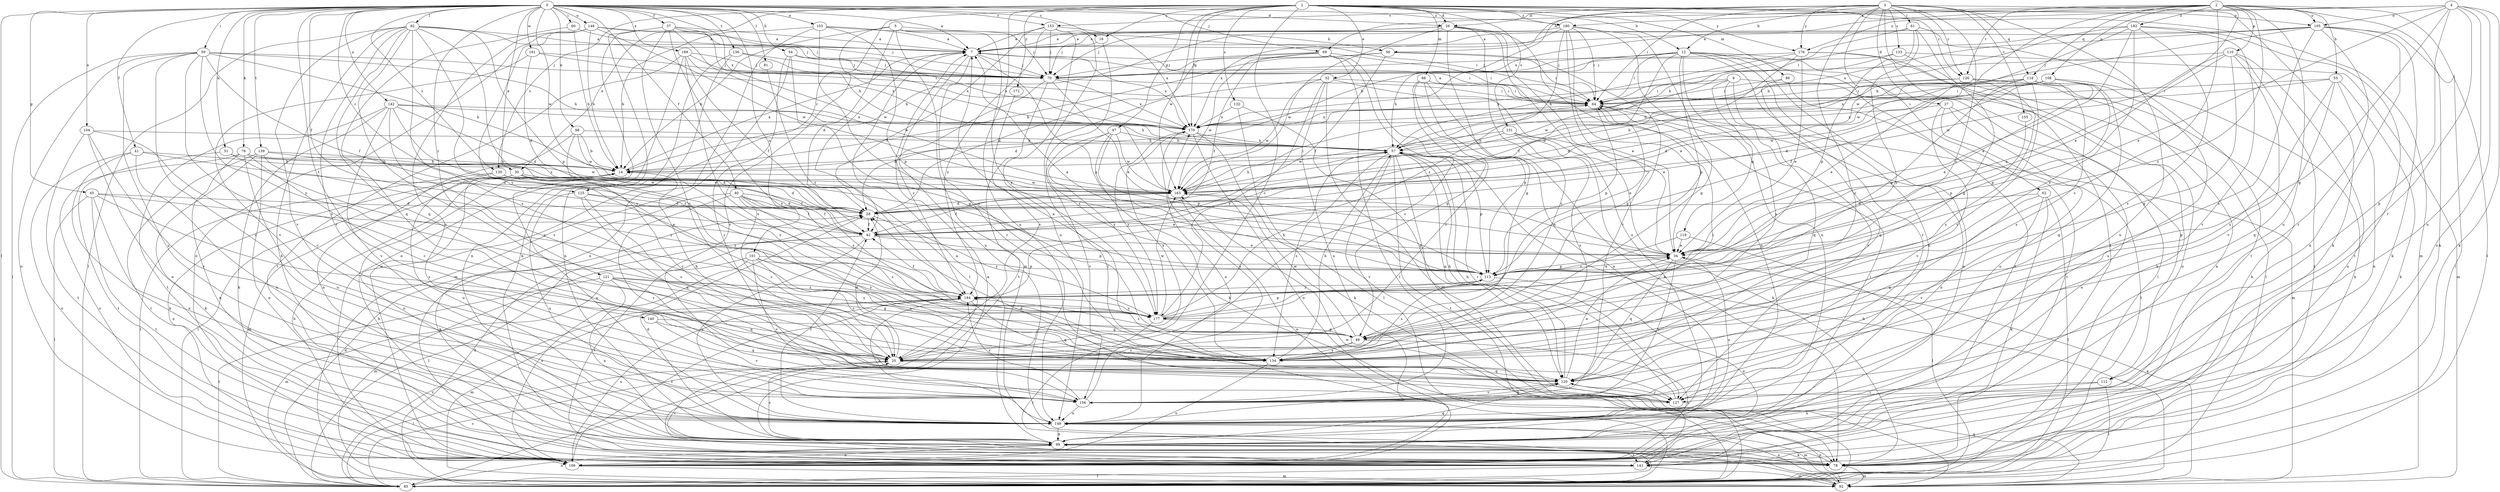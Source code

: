 strict digraph  {
0;
1;
2;
3;
4;
5;
6;
7;
12;
14;
16;
20;
26;
27;
28;
30;
32;
34;
37;
40;
41;
42;
45;
47;
49;
51;
54;
55;
56;
57;
59;
60;
61;
62;
64;
69;
70;
76;
78;
81;
82;
85;
86;
88;
92;
98;
99;
101;
103;
104;
105;
106;
108;
110;
112;
113;
118;
119;
120;
121;
125;
126;
127;
130;
131;
132;
133;
134;
136;
139;
140;
141;
142;
148;
149;
153;
155;
156;
161;
163;
169;
170;
172;
176;
177;
180;
182;
184;
0 -> 7  [label=a];
0 -> 16  [label=c];
0 -> 26  [label=d];
0 -> 30  [label=e];
0 -> 37  [label=f];
0 -> 40  [label=f];
0 -> 41  [label=f];
0 -> 42  [label=f];
0 -> 45  [label=g];
0 -> 51  [label=h];
0 -> 54  [label=h];
0 -> 59  [label=i];
0 -> 60  [label=i];
0 -> 69  [label=j];
0 -> 76  [label=k];
0 -> 81  [label=l];
0 -> 82  [label=l];
0 -> 85  [label=l];
0 -> 98  [label=n];
0 -> 101  [label=o];
0 -> 103  [label=o];
0 -> 104  [label=o];
0 -> 121  [label=r];
0 -> 125  [label=r];
0 -> 130  [label=s];
0 -> 136  [label=t];
0 -> 139  [label=t];
0 -> 140  [label=t];
0 -> 142  [label=u];
0 -> 148  [label=u];
0 -> 153  [label=v];
0 -> 161  [label=w];
0 -> 163  [label=w];
0 -> 169  [label=x];
0 -> 170  [label=x];
0 -> 180  [label=z];
1 -> 12  [label=b];
1 -> 16  [label=c];
1 -> 20  [label=c];
1 -> 26  [label=d];
1 -> 30  [label=e];
1 -> 32  [label=e];
1 -> 47  [label=g];
1 -> 86  [label=m];
1 -> 88  [label=m];
1 -> 92  [label=m];
1 -> 105  [label=o];
1 -> 125  [label=r];
1 -> 126  [label=r];
1 -> 130  [label=s];
1 -> 131  [label=s];
1 -> 132  [label=s];
1 -> 149  [label=u];
1 -> 163  [label=w];
1 -> 170  [label=x];
1 -> 172  [label=y];
1 -> 176  [label=y];
1 -> 180  [label=z];
2 -> 20  [label=c];
2 -> 34  [label=e];
2 -> 55  [label=h];
2 -> 56  [label=h];
2 -> 78  [label=k];
2 -> 85  [label=l];
2 -> 105  [label=o];
2 -> 108  [label=p];
2 -> 110  [label=p];
2 -> 118  [label=q];
2 -> 126  [label=r];
2 -> 149  [label=u];
2 -> 163  [label=w];
2 -> 170  [label=x];
2 -> 180  [label=z];
2 -> 182  [label=z];
2 -> 184  [label=z];
3 -> 12  [label=b];
3 -> 14  [label=b];
3 -> 20  [label=c];
3 -> 26  [label=d];
3 -> 27  [label=d];
3 -> 61  [label=i];
3 -> 62  [label=i];
3 -> 64  [label=i];
3 -> 78  [label=k];
3 -> 99  [label=n];
3 -> 118  [label=q];
3 -> 126  [label=r];
3 -> 133  [label=s];
3 -> 141  [label=t];
3 -> 153  [label=v];
3 -> 155  [label=v];
3 -> 176  [label=y];
3 -> 184  [label=z];
4 -> 34  [label=e];
4 -> 49  [label=g];
4 -> 69  [label=j];
4 -> 78  [label=k];
4 -> 105  [label=o];
4 -> 106  [label=o];
4 -> 112  [label=p];
4 -> 127  [label=r];
4 -> 149  [label=u];
4 -> 176  [label=y];
5 -> 14  [label=b];
5 -> 28  [label=d];
5 -> 56  [label=h];
5 -> 64  [label=i];
5 -> 92  [label=m];
5 -> 156  [label=v];
5 -> 177  [label=y];
6 -> 64  [label=i];
6 -> 112  [label=p];
6 -> 119  [label=q];
6 -> 120  [label=q];
6 -> 127  [label=r];
6 -> 170  [label=x];
7 -> 64  [label=i];
7 -> 70  [label=j];
7 -> 85  [label=l];
7 -> 113  [label=p];
7 -> 127  [label=r];
7 -> 149  [label=u];
7 -> 170  [label=x];
12 -> 42  [label=f];
12 -> 57  [label=h];
12 -> 64  [label=i];
12 -> 70  [label=j];
12 -> 85  [label=l];
12 -> 106  [label=o];
12 -> 113  [label=p];
12 -> 127  [label=r];
12 -> 134  [label=s];
12 -> 141  [label=t];
12 -> 149  [label=u];
14 -> 7  [label=a];
14 -> 85  [label=l];
14 -> 92  [label=m];
14 -> 149  [label=u];
14 -> 163  [label=w];
16 -> 70  [label=j];
16 -> 134  [label=s];
20 -> 14  [label=b];
20 -> 28  [label=d];
20 -> 85  [label=l];
20 -> 120  [label=q];
20 -> 170  [label=x];
26 -> 7  [label=a];
26 -> 14  [label=b];
26 -> 20  [label=c];
26 -> 34  [label=e];
26 -> 49  [label=g];
26 -> 70  [label=j];
26 -> 99  [label=n];
26 -> 149  [label=u];
26 -> 163  [label=w];
27 -> 85  [label=l];
27 -> 106  [label=o];
27 -> 149  [label=u];
27 -> 156  [label=v];
27 -> 170  [label=x];
28 -> 42  [label=f];
28 -> 177  [label=y];
30 -> 20  [label=c];
30 -> 28  [label=d];
30 -> 99  [label=n];
30 -> 149  [label=u];
30 -> 163  [label=w];
30 -> 184  [label=z];
32 -> 28  [label=d];
32 -> 34  [label=e];
32 -> 64  [label=i];
32 -> 92  [label=m];
32 -> 149  [label=u];
32 -> 163  [label=w];
32 -> 177  [label=y];
34 -> 113  [label=p];
34 -> 120  [label=q];
34 -> 149  [label=u];
34 -> 156  [label=v];
37 -> 7  [label=a];
37 -> 20  [label=c];
37 -> 57  [label=h];
37 -> 70  [label=j];
37 -> 78  [label=k];
37 -> 106  [label=o];
37 -> 134  [label=s];
37 -> 163  [label=w];
40 -> 20  [label=c];
40 -> 28  [label=d];
40 -> 34  [label=e];
40 -> 42  [label=f];
40 -> 78  [label=k];
40 -> 127  [label=r];
40 -> 134  [label=s];
40 -> 184  [label=z];
41 -> 14  [label=b];
41 -> 28  [label=d];
41 -> 78  [label=k];
41 -> 106  [label=o];
41 -> 149  [label=u];
42 -> 34  [label=e];
42 -> 85  [label=l];
42 -> 113  [label=p];
42 -> 141  [label=t];
42 -> 149  [label=u];
45 -> 28  [label=d];
45 -> 34  [label=e];
45 -> 85  [label=l];
45 -> 134  [label=s];
45 -> 141  [label=t];
45 -> 149  [label=u];
47 -> 57  [label=h];
47 -> 78  [label=k];
47 -> 113  [label=p];
47 -> 156  [label=v];
47 -> 163  [label=w];
47 -> 177  [label=y];
49 -> 20  [label=c];
49 -> 106  [label=o];
49 -> 134  [label=s];
49 -> 163  [label=w];
49 -> 184  [label=z];
51 -> 14  [label=b];
51 -> 141  [label=t];
51 -> 177  [label=y];
54 -> 49  [label=g];
54 -> 70  [label=j];
54 -> 92  [label=m];
54 -> 127  [label=r];
54 -> 170  [label=x];
55 -> 64  [label=i];
55 -> 78  [label=k];
55 -> 99  [label=n];
55 -> 120  [label=q];
55 -> 134  [label=s];
55 -> 170  [label=x];
56 -> 14  [label=b];
56 -> 42  [label=f];
56 -> 49  [label=g];
56 -> 64  [label=i];
56 -> 70  [label=j];
57 -> 14  [label=b];
57 -> 85  [label=l];
57 -> 113  [label=p];
57 -> 120  [label=q];
57 -> 127  [label=r];
57 -> 134  [label=s];
57 -> 141  [label=t];
57 -> 156  [label=v];
59 -> 14  [label=b];
59 -> 42  [label=f];
59 -> 57  [label=h];
59 -> 70  [label=j];
59 -> 85  [label=l];
59 -> 106  [label=o];
59 -> 134  [label=s];
59 -> 149  [label=u];
59 -> 156  [label=v];
59 -> 177  [label=y];
60 -> 7  [label=a];
60 -> 14  [label=b];
60 -> 120  [label=q];
61 -> 7  [label=a];
61 -> 49  [label=g];
61 -> 57  [label=h];
61 -> 113  [label=p];
61 -> 141  [label=t];
61 -> 177  [label=y];
62 -> 28  [label=d];
62 -> 78  [label=k];
62 -> 85  [label=l];
62 -> 120  [label=q];
62 -> 156  [label=v];
64 -> 7  [label=a];
64 -> 92  [label=m];
64 -> 106  [label=o];
64 -> 113  [label=p];
64 -> 170  [label=x];
69 -> 20  [label=c];
69 -> 28  [label=d];
69 -> 42  [label=f];
69 -> 49  [label=g];
69 -> 64  [label=i];
69 -> 70  [label=j];
69 -> 85  [label=l];
69 -> 163  [label=w];
70 -> 34  [label=e];
70 -> 64  [label=i];
70 -> 141  [label=t];
70 -> 170  [label=x];
70 -> 184  [label=z];
76 -> 14  [label=b];
76 -> 20  [label=c];
76 -> 99  [label=n];
76 -> 106  [label=o];
76 -> 149  [label=u];
76 -> 163  [label=w];
78 -> 14  [label=b];
78 -> 20  [label=c];
78 -> 92  [label=m];
78 -> 99  [label=n];
81 -> 184  [label=z];
82 -> 7  [label=a];
82 -> 20  [label=c];
82 -> 70  [label=j];
82 -> 78  [label=k];
82 -> 85  [label=l];
82 -> 113  [label=p];
82 -> 120  [label=q];
82 -> 127  [label=r];
82 -> 134  [label=s];
82 -> 156  [label=v];
82 -> 177  [label=y];
82 -> 184  [label=z];
85 -> 20  [label=c];
85 -> 28  [label=d];
85 -> 99  [label=n];
85 -> 184  [label=z];
86 -> 64  [label=i];
86 -> 120  [label=q];
86 -> 141  [label=t];
88 -> 20  [label=c];
88 -> 64  [label=i];
88 -> 78  [label=k];
88 -> 99  [label=n];
88 -> 113  [label=p];
92 -> 7  [label=a];
92 -> 28  [label=d];
92 -> 34  [label=e];
92 -> 57  [label=h];
92 -> 120  [label=q];
92 -> 149  [label=u];
92 -> 163  [label=w];
98 -> 14  [label=b];
98 -> 57  [label=h];
98 -> 99  [label=n];
98 -> 134  [label=s];
98 -> 163  [label=w];
99 -> 7  [label=a];
99 -> 20  [label=c];
99 -> 28  [label=d];
99 -> 64  [label=i];
99 -> 78  [label=k];
99 -> 106  [label=o];
99 -> 120  [label=q];
99 -> 141  [label=t];
101 -> 20  [label=c];
101 -> 92  [label=m];
101 -> 106  [label=o];
101 -> 113  [label=p];
101 -> 134  [label=s];
101 -> 156  [label=v];
101 -> 177  [label=y];
103 -> 7  [label=a];
103 -> 14  [label=b];
103 -> 70  [label=j];
103 -> 106  [label=o];
103 -> 113  [label=p];
103 -> 134  [label=s];
104 -> 20  [label=c];
104 -> 57  [label=h];
104 -> 141  [label=t];
104 -> 149  [label=u];
104 -> 156  [label=v];
105 -> 7  [label=a];
105 -> 57  [label=h];
105 -> 64  [label=i];
105 -> 78  [label=k];
105 -> 85  [label=l];
105 -> 99  [label=n];
105 -> 127  [label=r];
105 -> 134  [label=s];
105 -> 170  [label=x];
106 -> 14  [label=b];
106 -> 92  [label=m];
106 -> 184  [label=z];
108 -> 14  [label=b];
108 -> 28  [label=d];
108 -> 34  [label=e];
108 -> 42  [label=f];
108 -> 64  [label=i];
108 -> 78  [label=k];
108 -> 113  [label=p];
108 -> 163  [label=w];
110 -> 34  [label=e];
110 -> 49  [label=g];
110 -> 70  [label=j];
110 -> 106  [label=o];
110 -> 141  [label=t];
110 -> 156  [label=v];
110 -> 163  [label=w];
112 -> 85  [label=l];
112 -> 99  [label=n];
112 -> 127  [label=r];
113 -> 7  [label=a];
113 -> 34  [label=e];
113 -> 106  [label=o];
113 -> 134  [label=s];
113 -> 184  [label=z];
118 -> 20  [label=c];
118 -> 28  [label=d];
118 -> 57  [label=h];
118 -> 64  [label=i];
118 -> 113  [label=p];
118 -> 120  [label=q];
118 -> 134  [label=s];
118 -> 149  [label=u];
119 -> 34  [label=e];
119 -> 85  [label=l];
119 -> 184  [label=z];
120 -> 34  [label=e];
120 -> 57  [label=h];
120 -> 127  [label=r];
120 -> 156  [label=v];
121 -> 49  [label=g];
121 -> 85  [label=l];
121 -> 92  [label=m];
121 -> 99  [label=n];
121 -> 120  [label=q];
121 -> 177  [label=y];
121 -> 184  [label=z];
125 -> 20  [label=c];
125 -> 28  [label=d];
125 -> 42  [label=f];
125 -> 120  [label=q];
125 -> 149  [label=u];
126 -> 28  [label=d];
126 -> 34  [label=e];
126 -> 64  [label=i];
126 -> 78  [label=k];
126 -> 99  [label=n];
126 -> 134  [label=s];
127 -> 28  [label=d];
127 -> 57  [label=h];
130 -> 42  [label=f];
130 -> 85  [label=l];
130 -> 106  [label=o];
130 -> 163  [label=w];
131 -> 34  [label=e];
131 -> 57  [label=h];
131 -> 78  [label=k];
131 -> 134  [label=s];
131 -> 163  [label=w];
132 -> 85  [label=l];
132 -> 120  [label=q];
132 -> 170  [label=x];
133 -> 70  [label=j];
133 -> 85  [label=l];
133 -> 92  [label=m];
133 -> 163  [label=w];
134 -> 7  [label=a];
134 -> 57  [label=h];
134 -> 64  [label=i];
134 -> 106  [label=o];
136 -> 70  [label=j];
136 -> 99  [label=n];
136 -> 106  [label=o];
136 -> 170  [label=x];
139 -> 14  [label=b];
139 -> 28  [label=d];
139 -> 78  [label=k];
139 -> 99  [label=n];
139 -> 141  [label=t];
139 -> 177  [label=y];
140 -> 49  [label=g];
140 -> 120  [label=q];
140 -> 156  [label=v];
141 -> 85  [label=l];
141 -> 92  [label=m];
142 -> 28  [label=d];
142 -> 57  [label=h];
142 -> 78  [label=k];
142 -> 134  [label=s];
142 -> 141  [label=t];
142 -> 156  [label=v];
142 -> 170  [label=x];
142 -> 184  [label=z];
148 -> 7  [label=a];
148 -> 14  [label=b];
148 -> 70  [label=j];
148 -> 106  [label=o];
148 -> 134  [label=s];
148 -> 156  [label=v];
148 -> 163  [label=w];
149 -> 42  [label=f];
149 -> 92  [label=m];
149 -> 99  [label=n];
153 -> 7  [label=a];
153 -> 42  [label=f];
153 -> 70  [label=j];
153 -> 85  [label=l];
153 -> 149  [label=u];
153 -> 170  [label=x];
153 -> 184  [label=z];
155 -> 113  [label=p];
156 -> 120  [label=q];
156 -> 149  [label=u];
156 -> 170  [label=x];
156 -> 184  [label=z];
161 -> 28  [label=d];
161 -> 70  [label=j];
161 -> 156  [label=v];
161 -> 170  [label=x];
163 -> 28  [label=d];
163 -> 34  [label=e];
163 -> 42  [label=f];
163 -> 57  [label=h];
163 -> 64  [label=i];
163 -> 106  [label=o];
169 -> 42  [label=f];
169 -> 64  [label=i];
169 -> 70  [label=j];
169 -> 99  [label=n];
169 -> 134  [label=s];
169 -> 141  [label=t];
169 -> 163  [label=w];
170 -> 57  [label=h];
170 -> 78  [label=k];
170 -> 106  [label=o];
170 -> 149  [label=u];
170 -> 177  [label=y];
172 -> 20  [label=c];
176 -> 28  [label=d];
176 -> 34  [label=e];
176 -> 57  [label=h];
176 -> 70  [label=j];
176 -> 78  [label=k];
176 -> 106  [label=o];
177 -> 49  [label=g];
177 -> 57  [label=h];
177 -> 64  [label=i];
177 -> 85  [label=l];
177 -> 113  [label=p];
177 -> 163  [label=w];
180 -> 7  [label=a];
180 -> 34  [label=e];
180 -> 49  [label=g];
180 -> 64  [label=i];
180 -> 149  [label=u];
180 -> 156  [label=v];
180 -> 170  [label=x];
180 -> 184  [label=z];
182 -> 7  [label=a];
182 -> 34  [label=e];
182 -> 57  [label=h];
182 -> 134  [label=s];
182 -> 141  [label=t];
182 -> 156  [label=v];
182 -> 163  [label=w];
182 -> 177  [label=y];
184 -> 42  [label=f];
184 -> 92  [label=m];
184 -> 106  [label=o];
184 -> 120  [label=q];
184 -> 149  [label=u];
184 -> 177  [label=y];
}
